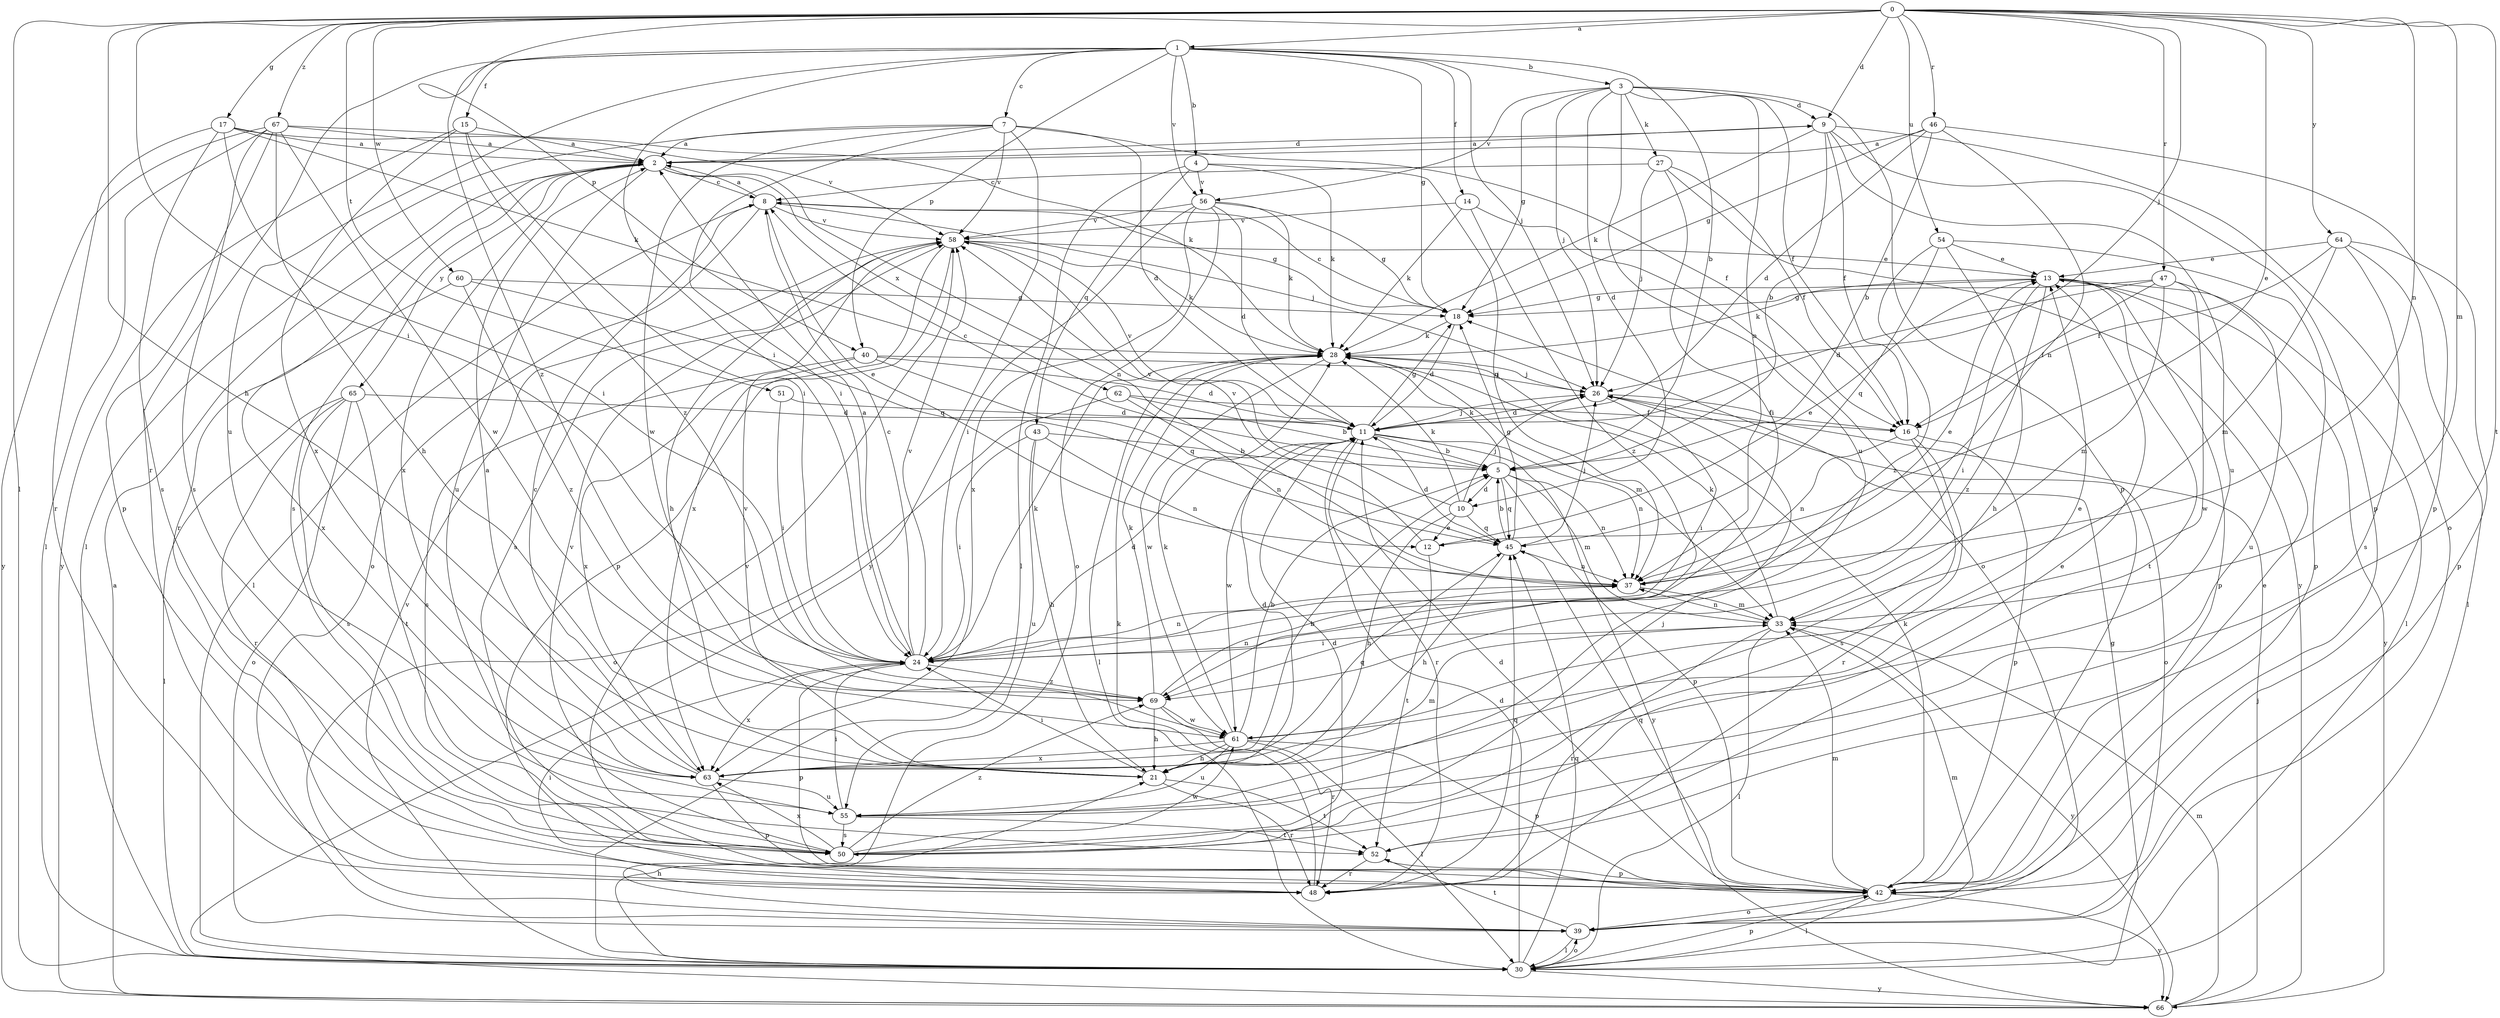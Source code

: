 strict digraph  {
0;
1;
2;
3;
4;
5;
7;
8;
9;
10;
11;
12;
13;
14;
15;
16;
17;
18;
21;
24;
26;
27;
28;
30;
33;
37;
39;
40;
42;
43;
45;
46;
47;
48;
50;
51;
52;
54;
55;
56;
58;
60;
61;
62;
63;
64;
65;
66;
67;
69;
0 -> 1  [label=a];
0 -> 9  [label=d];
0 -> 12  [label=e];
0 -> 17  [label=g];
0 -> 21  [label=h];
0 -> 24  [label=i];
0 -> 26  [label=j];
0 -> 30  [label=l];
0 -> 33  [label=m];
0 -> 37  [label=n];
0 -> 40  [label=p];
0 -> 46  [label=r];
0 -> 47  [label=r];
0 -> 51  [label=t];
0 -> 52  [label=t];
0 -> 54  [label=u];
0 -> 60  [label=w];
0 -> 64  [label=y];
0 -> 67  [label=z];
1 -> 3  [label=b];
1 -> 4  [label=b];
1 -> 5  [label=b];
1 -> 7  [label=c];
1 -> 14  [label=f];
1 -> 15  [label=f];
1 -> 18  [label=g];
1 -> 24  [label=i];
1 -> 26  [label=j];
1 -> 40  [label=p];
1 -> 48  [label=r];
1 -> 55  [label=u];
1 -> 56  [label=v];
1 -> 69  [label=z];
2 -> 8  [label=c];
2 -> 9  [label=d];
2 -> 37  [label=n];
2 -> 48  [label=r];
2 -> 50  [label=s];
2 -> 55  [label=u];
2 -> 62  [label=x];
2 -> 63  [label=x];
2 -> 65  [label=y];
3 -> 9  [label=d];
3 -> 10  [label=d];
3 -> 16  [label=f];
3 -> 18  [label=g];
3 -> 26  [label=j];
3 -> 27  [label=k];
3 -> 37  [label=n];
3 -> 42  [label=p];
3 -> 55  [label=u];
3 -> 56  [label=v];
4 -> 28  [label=k];
4 -> 30  [label=l];
4 -> 37  [label=n];
4 -> 43  [label=q];
4 -> 56  [label=v];
5 -> 8  [label=c];
5 -> 10  [label=d];
5 -> 28  [label=k];
5 -> 33  [label=m];
5 -> 37  [label=n];
5 -> 42  [label=p];
5 -> 45  [label=q];
7 -> 2  [label=a];
7 -> 11  [label=d];
7 -> 16  [label=f];
7 -> 24  [label=i];
7 -> 30  [label=l];
7 -> 58  [label=v];
7 -> 61  [label=w];
7 -> 66  [label=y];
8 -> 2  [label=a];
8 -> 12  [label=e];
8 -> 18  [label=g];
8 -> 26  [label=j];
8 -> 30  [label=l];
8 -> 39  [label=o];
8 -> 58  [label=v];
9 -> 2  [label=a];
9 -> 5  [label=b];
9 -> 16  [label=f];
9 -> 28  [label=k];
9 -> 39  [label=o];
9 -> 42  [label=p];
9 -> 55  [label=u];
10 -> 12  [label=e];
10 -> 21  [label=h];
10 -> 26  [label=j];
10 -> 28  [label=k];
10 -> 45  [label=q];
10 -> 58  [label=v];
11 -> 5  [label=b];
11 -> 18  [label=g];
11 -> 26  [label=j];
11 -> 37  [label=n];
11 -> 48  [label=r];
11 -> 58  [label=v];
11 -> 61  [label=w];
11 -> 66  [label=y];
12 -> 13  [label=e];
12 -> 52  [label=t];
12 -> 58  [label=v];
13 -> 18  [label=g];
13 -> 24  [label=i];
13 -> 28  [label=k];
13 -> 30  [label=l];
13 -> 42  [label=p];
13 -> 52  [label=t];
13 -> 66  [label=y];
13 -> 69  [label=z];
14 -> 28  [label=k];
14 -> 39  [label=o];
14 -> 58  [label=v];
14 -> 69  [label=z];
15 -> 2  [label=a];
15 -> 24  [label=i];
15 -> 63  [label=x];
15 -> 66  [label=y];
15 -> 69  [label=z];
16 -> 37  [label=n];
16 -> 42  [label=p];
16 -> 48  [label=r];
16 -> 50  [label=s];
17 -> 2  [label=a];
17 -> 24  [label=i];
17 -> 28  [label=k];
17 -> 48  [label=r];
17 -> 50  [label=s];
17 -> 58  [label=v];
18 -> 8  [label=c];
18 -> 11  [label=d];
18 -> 28  [label=k];
21 -> 11  [label=d];
21 -> 24  [label=i];
21 -> 48  [label=r];
21 -> 52  [label=t];
21 -> 58  [label=v];
24 -> 2  [label=a];
24 -> 8  [label=c];
24 -> 11  [label=d];
24 -> 28  [label=k];
24 -> 37  [label=n];
24 -> 42  [label=p];
24 -> 58  [label=v];
24 -> 63  [label=x];
24 -> 69  [label=z];
26 -> 11  [label=d];
26 -> 16  [label=f];
26 -> 24  [label=i];
26 -> 39  [label=o];
27 -> 8  [label=c];
27 -> 16  [label=f];
27 -> 24  [label=i];
27 -> 26  [label=j];
27 -> 66  [label=y];
28 -> 26  [label=j];
28 -> 30  [label=l];
28 -> 33  [label=m];
28 -> 61  [label=w];
30 -> 11  [label=d];
30 -> 18  [label=g];
30 -> 21  [label=h];
30 -> 39  [label=o];
30 -> 42  [label=p];
30 -> 45  [label=q];
30 -> 58  [label=v];
30 -> 66  [label=y];
33 -> 24  [label=i];
33 -> 28  [label=k];
33 -> 30  [label=l];
33 -> 37  [label=n];
33 -> 48  [label=r];
33 -> 66  [label=y];
37 -> 13  [label=e];
37 -> 33  [label=m];
39 -> 30  [label=l];
39 -> 33  [label=m];
39 -> 52  [label=t];
40 -> 11  [label=d];
40 -> 26  [label=j];
40 -> 45  [label=q];
40 -> 50  [label=s];
40 -> 63  [label=x];
42 -> 11  [label=d];
42 -> 13  [label=e];
42 -> 28  [label=k];
42 -> 30  [label=l];
42 -> 33  [label=m];
42 -> 39  [label=o];
42 -> 45  [label=q];
42 -> 58  [label=v];
42 -> 66  [label=y];
43 -> 5  [label=b];
43 -> 21  [label=h];
43 -> 24  [label=i];
43 -> 37  [label=n];
43 -> 55  [label=u];
45 -> 5  [label=b];
45 -> 11  [label=d];
45 -> 18  [label=g];
45 -> 21  [label=h];
45 -> 26  [label=j];
45 -> 37  [label=n];
46 -> 2  [label=a];
46 -> 5  [label=b];
46 -> 11  [label=d];
46 -> 18  [label=g];
46 -> 37  [label=n];
46 -> 42  [label=p];
47 -> 11  [label=d];
47 -> 16  [label=f];
47 -> 18  [label=g];
47 -> 33  [label=m];
47 -> 55  [label=u];
47 -> 61  [label=w];
48 -> 24  [label=i];
48 -> 28  [label=k];
48 -> 45  [label=q];
50 -> 11  [label=d];
50 -> 13  [label=e];
50 -> 26  [label=j];
50 -> 58  [label=v];
50 -> 61  [label=w];
50 -> 63  [label=x];
50 -> 69  [label=z];
51 -> 11  [label=d];
51 -> 24  [label=i];
52 -> 42  [label=p];
52 -> 48  [label=r];
54 -> 13  [label=e];
54 -> 21  [label=h];
54 -> 42  [label=p];
54 -> 45  [label=q];
54 -> 69  [label=z];
55 -> 24  [label=i];
55 -> 50  [label=s];
55 -> 52  [label=t];
56 -> 11  [label=d];
56 -> 18  [label=g];
56 -> 24  [label=i];
56 -> 28  [label=k];
56 -> 39  [label=o];
56 -> 58  [label=v];
56 -> 63  [label=x];
58 -> 13  [label=e];
58 -> 21  [label=h];
58 -> 28  [label=k];
58 -> 42  [label=p];
58 -> 50  [label=s];
58 -> 63  [label=x];
60 -> 18  [label=g];
60 -> 45  [label=q];
60 -> 63  [label=x];
60 -> 69  [label=z];
61 -> 5  [label=b];
61 -> 13  [label=e];
61 -> 21  [label=h];
61 -> 28  [label=k];
61 -> 30  [label=l];
61 -> 42  [label=p];
61 -> 55  [label=u];
61 -> 63  [label=x];
62 -> 5  [label=b];
62 -> 16  [label=f];
62 -> 37  [label=n];
62 -> 39  [label=o];
63 -> 2  [label=a];
63 -> 5  [label=b];
63 -> 8  [label=c];
63 -> 33  [label=m];
63 -> 42  [label=p];
63 -> 45  [label=q];
63 -> 55  [label=u];
64 -> 13  [label=e];
64 -> 16  [label=f];
64 -> 30  [label=l];
64 -> 33  [label=m];
64 -> 42  [label=p];
64 -> 50  [label=s];
65 -> 11  [label=d];
65 -> 30  [label=l];
65 -> 39  [label=o];
65 -> 48  [label=r];
65 -> 50  [label=s];
65 -> 52  [label=t];
66 -> 2  [label=a];
66 -> 26  [label=j];
66 -> 33  [label=m];
67 -> 2  [label=a];
67 -> 21  [label=h];
67 -> 28  [label=k];
67 -> 30  [label=l];
67 -> 42  [label=p];
67 -> 50  [label=s];
67 -> 61  [label=w];
67 -> 66  [label=y];
69 -> 21  [label=h];
69 -> 28  [label=k];
69 -> 37  [label=n];
69 -> 48  [label=r];
69 -> 61  [label=w];
}

